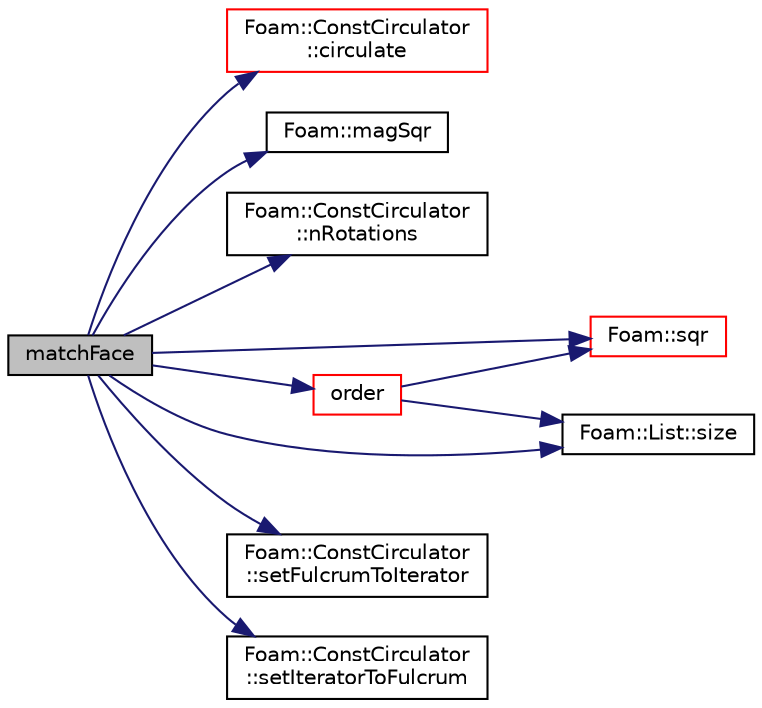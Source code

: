 digraph "matchFace"
{
  bgcolor="transparent";
  edge [fontname="Helvetica",fontsize="10",labelfontname="Helvetica",labelfontsize="10"];
  node [fontname="Helvetica",fontsize="10",shape=record];
  rankdir="LR";
  Node1 [label="matchFace",height=0.2,width=0.4,color="black", fillcolor="grey75", style="filled", fontcolor="black"];
  Node1 -> Node2 [color="midnightblue",fontsize="10",style="solid",fontname="Helvetica"];
  Node2 [label="Foam::ConstCirculator\l::circulate",height=0.2,width=0.4,color="red",URL="$a00393.html#a8e383eb75e1bb1a055573422df46c730",tooltip="Circulate around the list in the given direction. "];
  Node1 -> Node3 [color="midnightblue",fontsize="10",style="solid",fontname="Helvetica"];
  Node3 [label="Foam::magSqr",height=0.2,width=0.4,color="black",URL="$a10979.html#ae6fff2c6981e6d9618aa5038e69def6e"];
  Node1 -> Node4 [color="midnightblue",fontsize="10",style="solid",fontname="Helvetica"];
  Node4 [label="Foam::ConstCirculator\l::nRotations",height=0.2,width=0.4,color="black",URL="$a00393.html#a11ce59dcdf8d914a639ce74f55bdcca1",tooltip="Return the distance between the iterator and the fulcrum. This is. "];
  Node1 -> Node5 [color="midnightblue",fontsize="10",style="solid",fontname="Helvetica"];
  Node5 [label="order",height=0.2,width=0.4,color="red",URL="$a02034.html#a557fadfc4a0e74703deefb12da057df5",tooltip="Return new ordering for primitivePatch. "];
  Node5 -> Node6 [color="midnightblue",fontsize="10",style="solid",fontname="Helvetica"];
  Node6 [label="Foam::sqr",height=0.2,width=0.4,color="red",URL="$a10979.html#a277dc11c581d53826ab5090b08f3b17b"];
  Node5 -> Node7 [color="midnightblue",fontsize="10",style="solid",fontname="Helvetica"];
  Node7 [label="Foam::List::size",height=0.2,width=0.4,color="black",URL="$a01390.html#a8a5f6fa29bd4b500caf186f60245b384",tooltip="Override size to be inconsistent with allocated storage. "];
  Node1 -> Node8 [color="midnightblue",fontsize="10",style="solid",fontname="Helvetica"];
  Node8 [label="Foam::ConstCirculator\l::setFulcrumToIterator",height=0.2,width=0.4,color="black",URL="$a00393.html#a0edd186d9006997eff41cfb90a8994a7",tooltip="Set the fulcrum to the current position of the iterator. "];
  Node1 -> Node9 [color="midnightblue",fontsize="10",style="solid",fontname="Helvetica"];
  Node9 [label="Foam::ConstCirculator\l::setIteratorToFulcrum",height=0.2,width=0.4,color="black",URL="$a00393.html#a56b911982eba724908e1d6a83ed2cbd2",tooltip="Set the iterator to the current position of the fulcrum. "];
  Node1 -> Node7 [color="midnightblue",fontsize="10",style="solid",fontname="Helvetica"];
  Node1 -> Node6 [color="midnightblue",fontsize="10",style="solid",fontname="Helvetica"];
}
